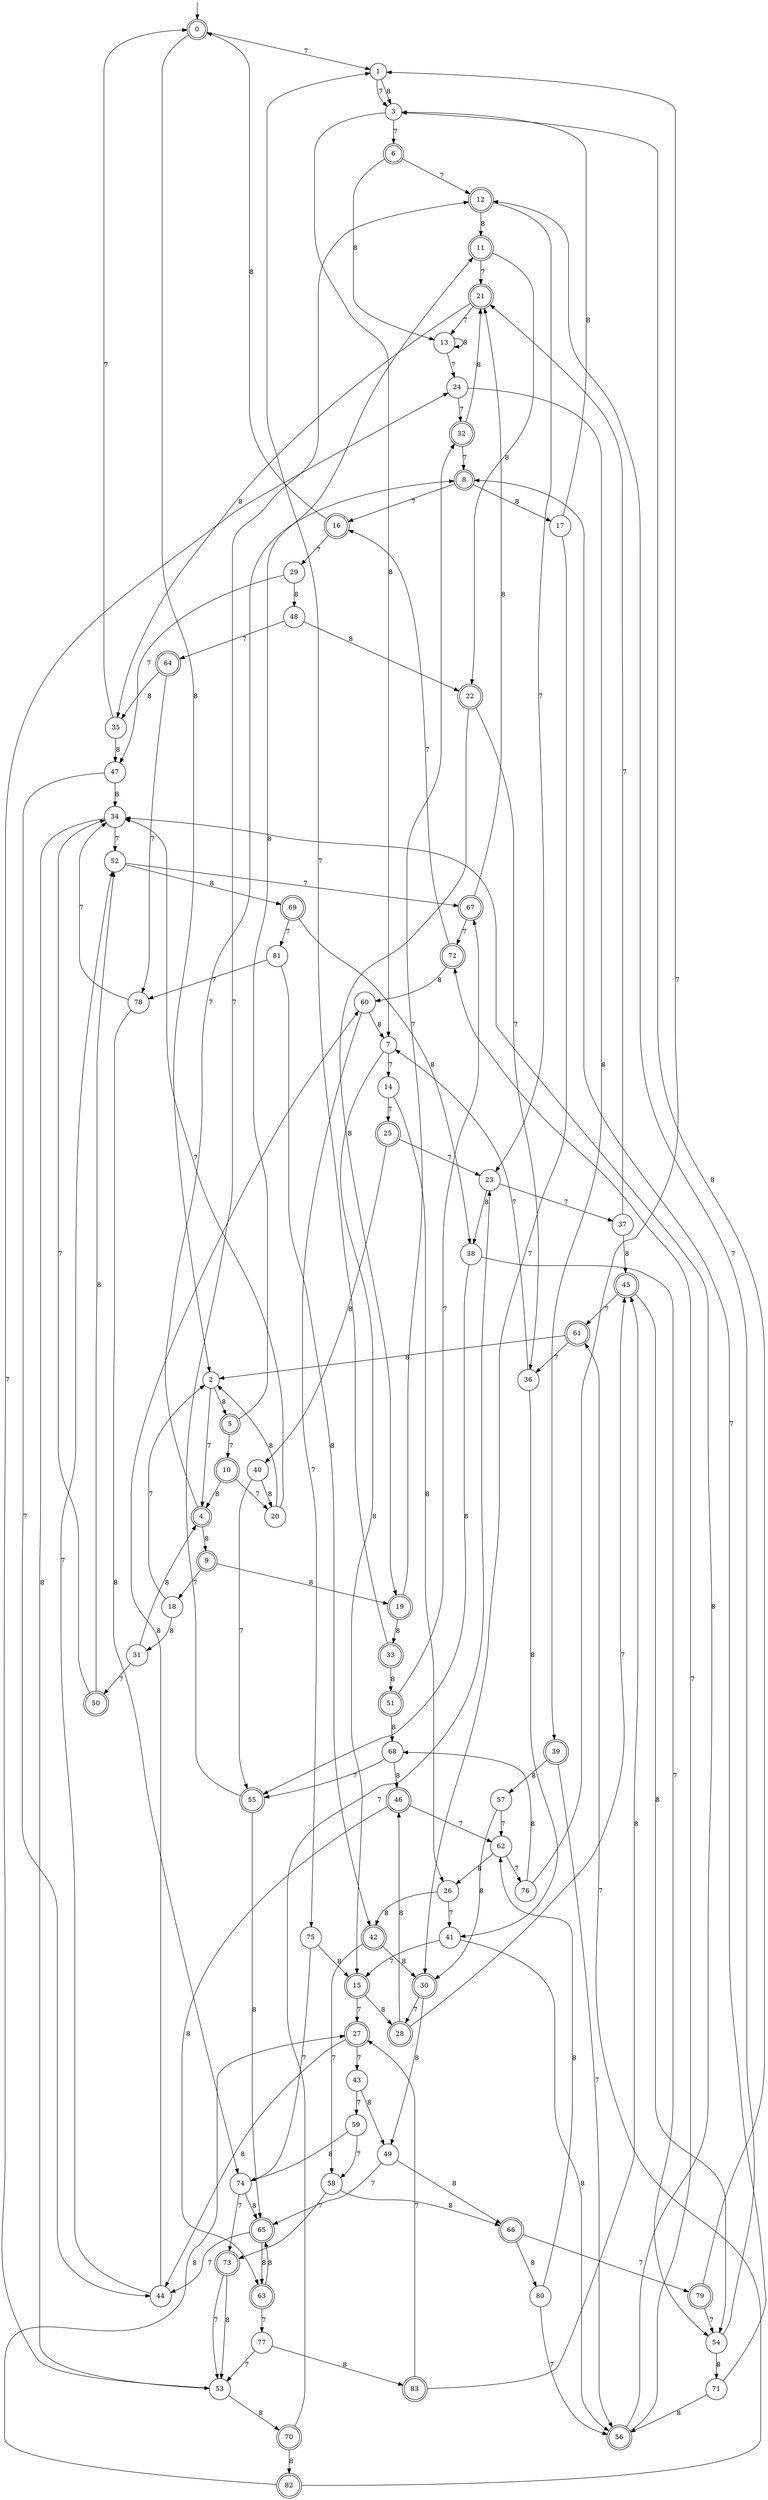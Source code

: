 digraph g {

	s0 [shape="doublecircle" label="0"];
	s1 [shape="circle" label="1"];
	s2 [shape="circle" label="2"];
	s3 [shape="circle" label="3"];
	s4 [shape="doublecircle" label="4"];
	s5 [shape="doublecircle" label="5"];
	s6 [shape="doublecircle" label="6"];
	s7 [shape="circle" label="7"];
	s8 [shape="doublecircle" label="8"];
	s9 [shape="doublecircle" label="9"];
	s10 [shape="doublecircle" label="10"];
	s11 [shape="doublecircle" label="11"];
	s12 [shape="doublecircle" label="12"];
	s13 [shape="circle" label="13"];
	s14 [shape="circle" label="14"];
	s15 [shape="doublecircle" label="15"];
	s16 [shape="doublecircle" label="16"];
	s17 [shape="circle" label="17"];
	s18 [shape="circle" label="18"];
	s19 [shape="doublecircle" label="19"];
	s20 [shape="circle" label="20"];
	s21 [shape="doublecircle" label="21"];
	s22 [shape="doublecircle" label="22"];
	s23 [shape="circle" label="23"];
	s24 [shape="circle" label="24"];
	s25 [shape="doublecircle" label="25"];
	s26 [shape="circle" label="26"];
	s27 [shape="doublecircle" label="27"];
	s28 [shape="doublecircle" label="28"];
	s29 [shape="circle" label="29"];
	s30 [shape="doublecircle" label="30"];
	s31 [shape="circle" label="31"];
	s32 [shape="doublecircle" label="32"];
	s33 [shape="doublecircle" label="33"];
	s34 [shape="circle" label="34"];
	s35 [shape="circle" label="35"];
	s36 [shape="circle" label="36"];
	s37 [shape="circle" label="37"];
	s38 [shape="circle" label="38"];
	s39 [shape="doublecircle" label="39"];
	s40 [shape="circle" label="40"];
	s41 [shape="circle" label="41"];
	s42 [shape="doublecircle" label="42"];
	s43 [shape="circle" label="43"];
	s44 [shape="circle" label="44"];
	s45 [shape="doublecircle" label="45"];
	s46 [shape="doublecircle" label="46"];
	s47 [shape="circle" label="47"];
	s48 [shape="circle" label="48"];
	s49 [shape="circle" label="49"];
	s50 [shape="doublecircle" label="50"];
	s51 [shape="doublecircle" label="51"];
	s52 [shape="circle" label="52"];
	s53 [shape="circle" label="53"];
	s54 [shape="circle" label="54"];
	s55 [shape="doublecircle" label="55"];
	s56 [shape="doublecircle" label="56"];
	s57 [shape="circle" label="57"];
	s58 [shape="circle" label="58"];
	s59 [shape="circle" label="59"];
	s60 [shape="circle" label="60"];
	s61 [shape="doublecircle" label="61"];
	s62 [shape="circle" label="62"];
	s63 [shape="doublecircle" label="63"];
	s64 [shape="doublecircle" label="64"];
	s65 [shape="doublecircle" label="65"];
	s66 [shape="doublecircle" label="66"];
	s67 [shape="doublecircle" label="67"];
	s68 [shape="circle" label="68"];
	s69 [shape="doublecircle" label="69"];
	s70 [shape="doublecircle" label="70"];
	s71 [shape="circle" label="71"];
	s72 [shape="doublecircle" label="72"];
	s73 [shape="doublecircle" label="73"];
	s74 [shape="circle" label="74"];
	s75 [shape="circle" label="75"];
	s76 [shape="circle" label="76"];
	s77 [shape="circle" label="77"];
	s78 [shape="circle" label="78"];
	s79 [shape="doublecircle" label="79"];
	s80 [shape="circle" label="80"];
	s81 [shape="circle" label="81"];
	s82 [shape="doublecircle" label="82"];
	s83 [shape="doublecircle" label="83"];
	s0 -> s1 [label="7"];
	s0 -> s2 [label="8"];
	s1 -> s3 [label="7"];
	s1 -> s3 [label="8"];
	s2 -> s4 [label="7"];
	s2 -> s5 [label="8"];
	s3 -> s6 [label="7"];
	s3 -> s7 [label="8"];
	s4 -> s8 [label="7"];
	s4 -> s9 [label="8"];
	s5 -> s10 [label="7"];
	s5 -> s11 [label="8"];
	s6 -> s12 [label="7"];
	s6 -> s13 [label="8"];
	s7 -> s14 [label="7"];
	s7 -> s15 [label="8"];
	s8 -> s16 [label="7"];
	s8 -> s17 [label="8"];
	s9 -> s18 [label="7"];
	s9 -> s19 [label="8"];
	s10 -> s20 [label="7"];
	s10 -> s4 [label="8"];
	s11 -> s21 [label="7"];
	s11 -> s22 [label="8"];
	s12 -> s23 [label="7"];
	s12 -> s11 [label="8"];
	s13 -> s24 [label="7"];
	s13 -> s13 [label="8"];
	s14 -> s25 [label="7"];
	s14 -> s26 [label="8"];
	s15 -> s27 [label="7"];
	s15 -> s28 [label="8"];
	s16 -> s29 [label="7"];
	s16 -> s0 [label="8"];
	s17 -> s30 [label="7"];
	s17 -> s3 [label="8"];
	s18 -> s2 [label="7"];
	s18 -> s31 [label="8"];
	s19 -> s32 [label="7"];
	s19 -> s33 [label="8"];
	s20 -> s34 [label="7"];
	s20 -> s2 [label="8"];
	s21 -> s13 [label="7"];
	s21 -> s35 [label="8"];
	s22 -> s36 [label="7"];
	s22 -> s19 [label="8"];
	s23 -> s37 [label="7"];
	s23 -> s38 [label="8"];
	s24 -> s32 [label="7"];
	s24 -> s39 [label="8"];
	s25 -> s23 [label="7"];
	s25 -> s40 [label="8"];
	s26 -> s41 [label="7"];
	s26 -> s42 [label="8"];
	s27 -> s43 [label="7"];
	s27 -> s44 [label="8"];
	s28 -> s45 [label="7"];
	s28 -> s46 [label="8"];
	s29 -> s47 [label="7"];
	s29 -> s48 [label="8"];
	s30 -> s28 [label="7"];
	s30 -> s49 [label="8"];
	s31 -> s50 [label="7"];
	s31 -> s4 [label="8"];
	s32 -> s8 [label="7"];
	s32 -> s21 [label="8"];
	s33 -> s1 [label="7"];
	s33 -> s51 [label="8"];
	s34 -> s52 [label="7"];
	s34 -> s53 [label="8"];
	s35 -> s0 [label="7"];
	s35 -> s47 [label="8"];
	s36 -> s7 [label="7"];
	s36 -> s41 [label="8"];
	s37 -> s21 [label="7"];
	s37 -> s45 [label="8"];
	s38 -> s54 [label="7"];
	s38 -> s55 [label="8"];
	s39 -> s56 [label="7"];
	s39 -> s57 [label="8"];
	s40 -> s55 [label="7"];
	s40 -> s20 [label="8"];
	s41 -> s15 [label="7"];
	s41 -> s56 [label="8"];
	s42 -> s58 [label="7"];
	s42 -> s30 [label="8"];
	s43 -> s59 [label="7"];
	s43 -> s49 [label="8"];
	s44 -> s52 [label="7"];
	s44 -> s60 [label="8"];
	s45 -> s61 [label="7"];
	s45 -> s54 [label="8"];
	s46 -> s62 [label="7"];
	s46 -> s63 [label="8"];
	s47 -> s44 [label="7"];
	s47 -> s34 [label="8"];
	s48 -> s64 [label="7"];
	s48 -> s22 [label="8"];
	s49 -> s65 [label="7"];
	s49 -> s66 [label="8"];
	s50 -> s34 [label="7"];
	s50 -> s52 [label="8"];
	s51 -> s67 [label="7"];
	s51 -> s68 [label="8"];
	s52 -> s67 [label="7"];
	s52 -> s69 [label="8"];
	s53 -> s24 [label="7"];
	s53 -> s70 [label="8"];
	s54 -> s12 [label="7"];
	s54 -> s71 [label="8"];
	s55 -> s12 [label="7"];
	s55 -> s65 [label="8"];
	s56 -> s72 [label="7"];
	s56 -> s34 [label="8"];
	s57 -> s62 [label="7"];
	s57 -> s30 [label="8"];
	s58 -> s73 [label="7"];
	s58 -> s66 [label="8"];
	s59 -> s58 [label="7"];
	s59 -> s74 [label="8"];
	s60 -> s75 [label="7"];
	s60 -> s7 [label="8"];
	s61 -> s36 [label="7"];
	s61 -> s2 [label="8"];
	s62 -> s76 [label="7"];
	s62 -> s26 [label="8"];
	s63 -> s77 [label="7"];
	s63 -> s65 [label="8"];
	s64 -> s78 [label="7"];
	s64 -> s35 [label="8"];
	s65 -> s44 [label="7"];
	s65 -> s63 [label="8"];
	s66 -> s79 [label="7"];
	s66 -> s80 [label="8"];
	s67 -> s72 [label="7"];
	s67 -> s21 [label="8"];
	s68 -> s55 [label="7"];
	s68 -> s46 [label="8"];
	s69 -> s81 [label="7"];
	s69 -> s38 [label="8"];
	s70 -> s23 [label="7"];
	s70 -> s82 [label="8"];
	s71 -> s8 [label="7"];
	s71 -> s56 [label="8"];
	s72 -> s16 [label="7"];
	s72 -> s60 [label="8"];
	s73 -> s53 [label="7"];
	s73 -> s53 [label="8"];
	s74 -> s73 [label="7"];
	s74 -> s65 [label="8"];
	s75 -> s74 [label="7"];
	s75 -> s15 [label="8"];
	s76 -> s1 [label="7"];
	s76 -> s68 [label="8"];
	s77 -> s53 [label="7"];
	s77 -> s83 [label="8"];
	s78 -> s34 [label="7"];
	s78 -> s74 [label="8"];
	s79 -> s54 [label="7"];
	s79 -> s3 [label="8"];
	s80 -> s56 [label="7"];
	s80 -> s62 [label="8"];
	s81 -> s78 [label="7"];
	s81 -> s42 [label="8"];
	s82 -> s61 [label="7"];
	s82 -> s27 [label="8"];
	s83 -> s27 [label="7"];
	s83 -> s45 [label="8"];

__start0 [label="" shape="none" width="0" height="0"];
__start0 -> s0;

}
